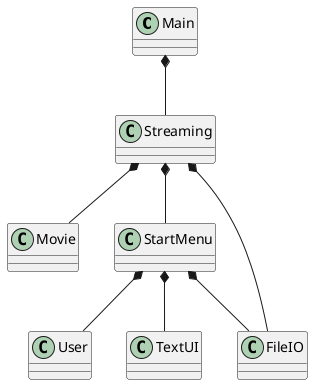 @startuml
'https://plantuml.com/object-diagram

class Main{

}

class Streaming{

}

class User{

}

class Movie{

}

class StartMenu{

}

class FileIO{

}

class TextUI{

}

Main *-- Streaming
Streaming *--StartMenu
StartMenu *-- User
StartMenu *--FileIO
Streaming *-- FileIO
StartMenu *-- TextUI
Streaming *-- Movie

@enduml
